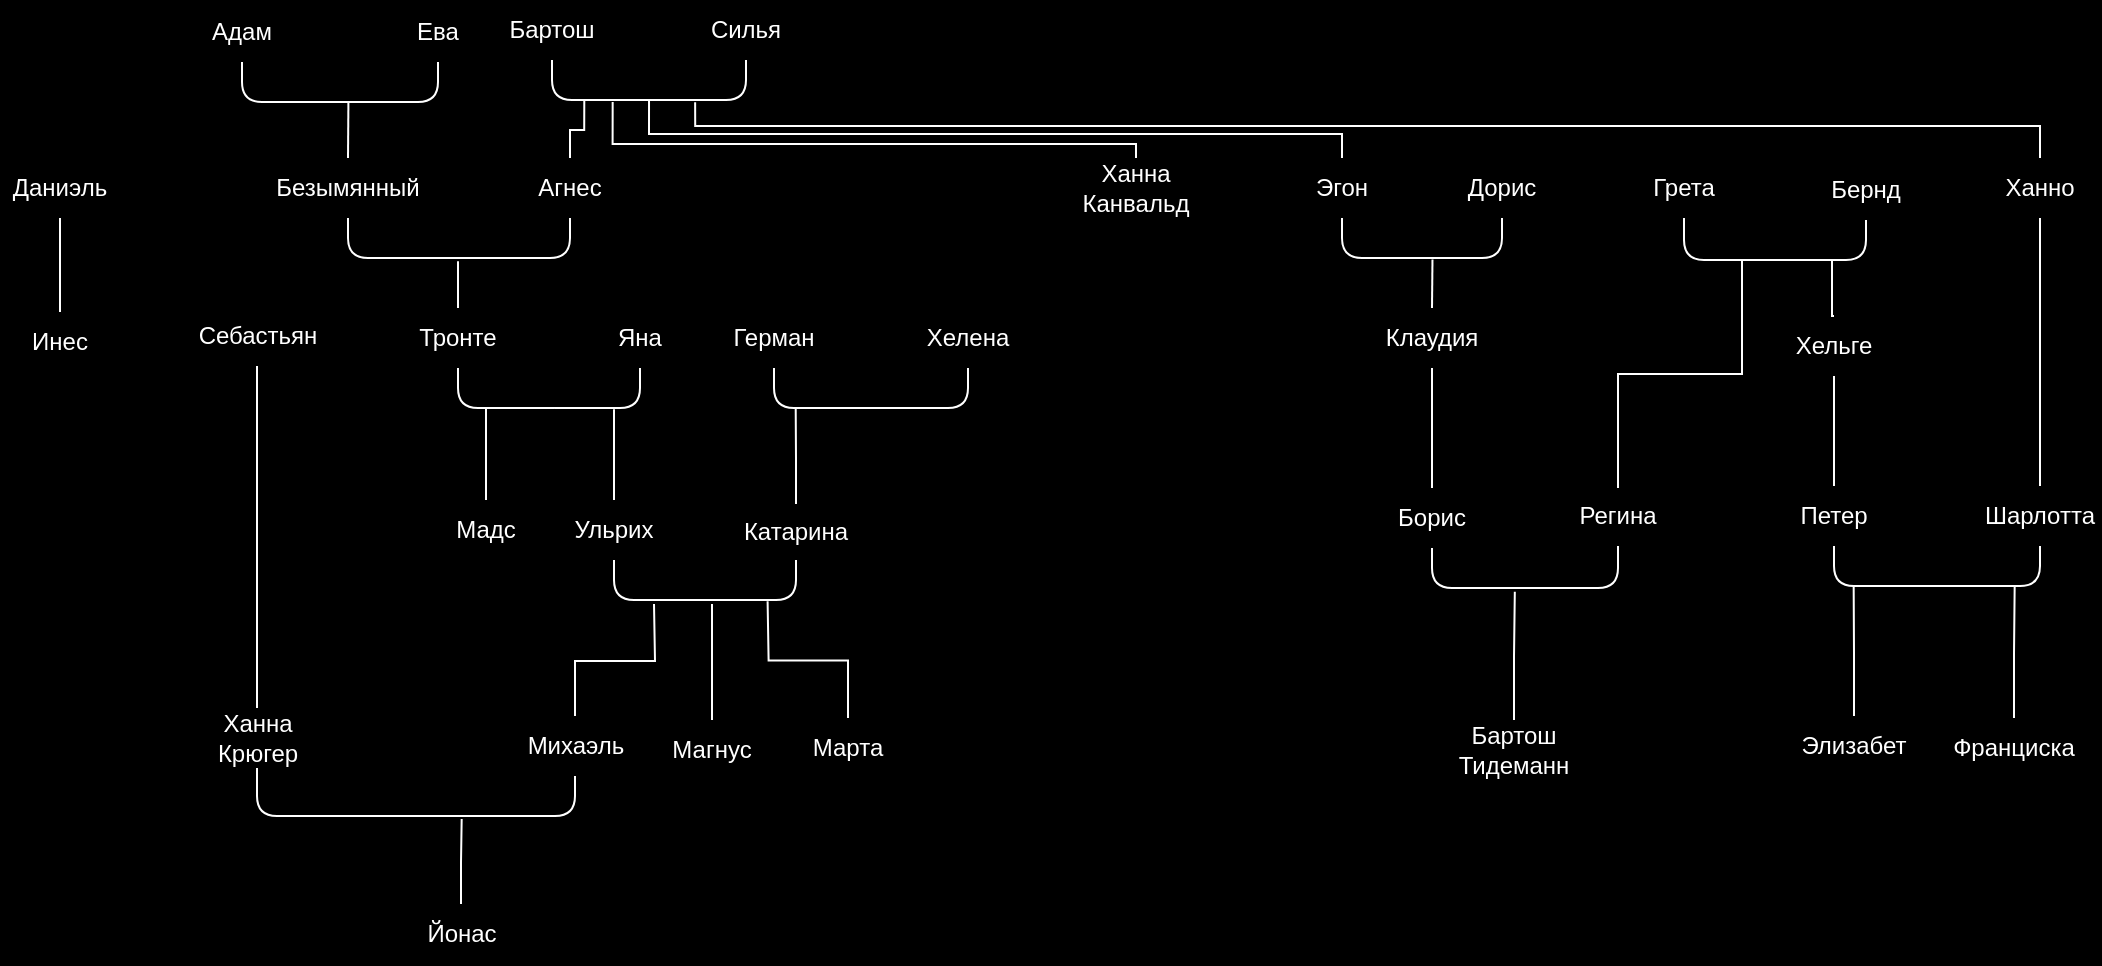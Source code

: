 <mxfile version="22.1.7" type="device">
  <diagram name="Страница — 1" id="YGJfe8i6XJVelw0MhdK4">
    <mxGraphModel dx="1750" dy="818" grid="0" gridSize="10" guides="1" tooltips="1" connect="1" arrows="1" fold="1" page="1" pageScale="1" pageWidth="4681" pageHeight="3300" background="#000000" math="0" shadow="0">
      <root>
        <mxCell id="0" />
        <mxCell id="1" parent="0" />
        <mxCell id="cL92abnfTv1H09jEHnF7-6" style="edgeStyle=orthogonalEdgeStyle;rounded=0;orthogonalLoop=1;jettySize=auto;html=1;exitX=0.5;exitY=1;exitDx=0;exitDy=0;entryX=0.5;entryY=0;entryDx=0;entryDy=0;strokeColor=#FFFFFF;endArrow=none;endFill=0;" edge="1" parent="1" source="cL92abnfTv1H09jEHnF7-4" target="cL92abnfTv1H09jEHnF7-5">
          <mxGeometry relative="1" as="geometry" />
        </mxCell>
        <mxCell id="cL92abnfTv1H09jEHnF7-4" value="&lt;font color=&quot;#ffffff&quot;&gt;Даниэль&lt;/font&gt;" style="text;html=1;strokeColor=none;fillColor=none;align=center;verticalAlign=middle;whiteSpace=wrap;rounded=0;" vertex="1" parent="1">
          <mxGeometry x="877" y="444" width="60" height="30" as="geometry" />
        </mxCell>
        <mxCell id="cL92abnfTv1H09jEHnF7-5" value="&lt;font color=&quot;#ffffff&quot;&gt;Инес&lt;/font&gt;" style="text;html=1;strokeColor=none;fillColor=none;align=center;verticalAlign=middle;whiteSpace=wrap;rounded=0;" vertex="1" parent="1">
          <mxGeometry x="877" y="521" width="60" height="30" as="geometry" />
        </mxCell>
        <mxCell id="cL92abnfTv1H09jEHnF7-10" style="edgeStyle=orthogonalEdgeStyle;rounded=0;orthogonalLoop=1;jettySize=auto;html=1;exitX=0.5;exitY=1;exitDx=0;exitDy=0;entryX=0.5;entryY=0;entryDx=0;entryDy=0;endArrow=none;endFill=0;strokeColor=#ffffff;" edge="1" parent="1" source="cL92abnfTv1H09jEHnF7-8" target="cL92abnfTv1H09jEHnF7-9">
          <mxGeometry relative="1" as="geometry" />
        </mxCell>
        <mxCell id="cL92abnfTv1H09jEHnF7-14" style="edgeStyle=orthogonalEdgeStyle;rounded=1;orthogonalLoop=1;jettySize=auto;html=1;exitX=0.5;exitY=1;exitDx=0;exitDy=0;entryX=0.5;entryY=1;entryDx=0;entryDy=0;strokeColor=#FFFFFF;endArrow=none;endFill=0;" edge="1" parent="1" source="cL92abnfTv1H09jEHnF7-9" target="cL92abnfTv1H09jEHnF7-12">
          <mxGeometry relative="1" as="geometry" />
        </mxCell>
        <mxCell id="cL92abnfTv1H09jEHnF7-9" value="&lt;font color=&quot;#ffffff&quot;&gt;Ханна Крюгер&lt;br&gt;&lt;/font&gt;" style="text;html=1;strokeColor=none;fillColor=none;align=center;verticalAlign=middle;whiteSpace=wrap;rounded=0;" vertex="1" parent="1">
          <mxGeometry x="975.5" y="719" width="60" height="30" as="geometry" />
        </mxCell>
        <mxCell id="cL92abnfTv1H09jEHnF7-41" style="edgeStyle=orthogonalEdgeStyle;rounded=0;orthogonalLoop=1;jettySize=auto;html=1;exitX=0.5;exitY=0;exitDx=0;exitDy=0;endArrow=none;endFill=0;strokeColor=#FFFFFF;" edge="1" parent="1" source="cL92abnfTv1H09jEHnF7-12">
          <mxGeometry relative="1" as="geometry">
            <mxPoint x="1204" y="667" as="targetPoint" />
          </mxGeometry>
        </mxCell>
        <mxCell id="cL92abnfTv1H09jEHnF7-12" value="&lt;font color=&quot;#ffffff&quot;&gt;Михаэль&lt;/font&gt;" style="text;html=1;strokeColor=none;fillColor=none;align=center;verticalAlign=middle;whiteSpace=wrap;rounded=0;" vertex="1" parent="1">
          <mxGeometry x="1134.5" y="723" width="60" height="30" as="geometry" />
        </mxCell>
        <mxCell id="cL92abnfTv1H09jEHnF7-15" style="edgeStyle=orthogonalEdgeStyle;rounded=0;orthogonalLoop=1;jettySize=auto;html=1;exitX=0.5;exitY=0;exitDx=0;exitDy=0;endArrow=none;endFill=0;strokeColor=#FFFFFF;" edge="1" parent="1" source="cL92abnfTv1H09jEHnF7-13">
          <mxGeometry relative="1" as="geometry">
            <mxPoint x="1107.833" y="774.5" as="targetPoint" />
          </mxGeometry>
        </mxCell>
        <mxCell id="cL92abnfTv1H09jEHnF7-13" value="&lt;font color=&quot;#ffffff&quot;&gt;Йонас&lt;/font&gt;" style="text;html=1;strokeColor=none;fillColor=none;align=center;verticalAlign=middle;whiteSpace=wrap;rounded=0;" vertex="1" parent="1">
          <mxGeometry x="1077.5" y="817" width="60" height="30" as="geometry" />
        </mxCell>
        <mxCell id="cL92abnfTv1H09jEHnF7-19" style="edgeStyle=orthogonalEdgeStyle;rounded=1;orthogonalLoop=1;jettySize=auto;html=1;exitX=0.5;exitY=1;exitDx=0;exitDy=0;entryX=0.5;entryY=1;entryDx=0;entryDy=0;strokeColor=#FFFFFF;endArrow=none;endFill=0;" edge="1" parent="1" source="cL92abnfTv1H09jEHnF7-16" target="cL92abnfTv1H09jEHnF7-17">
          <mxGeometry relative="1" as="geometry" />
        </mxCell>
        <mxCell id="cL92abnfTv1H09jEHnF7-16" value="&lt;font color=&quot;#ffffff&quot;&gt;Адам&lt;/font&gt;" style="text;html=1;strokeColor=none;fillColor=none;align=center;verticalAlign=middle;whiteSpace=wrap;rounded=0;" vertex="1" parent="1">
          <mxGeometry x="968" y="366" width="60" height="30" as="geometry" />
        </mxCell>
        <mxCell id="cL92abnfTv1H09jEHnF7-17" value="&lt;font color=&quot;#ffffff&quot;&gt;Ева&lt;/font&gt;" style="text;html=1;strokeColor=none;fillColor=none;align=center;verticalAlign=middle;whiteSpace=wrap;rounded=0;" vertex="1" parent="1">
          <mxGeometry x="1066" y="366" width="60" height="30" as="geometry" />
        </mxCell>
        <mxCell id="cL92abnfTv1H09jEHnF7-20" style="edgeStyle=orthogonalEdgeStyle;rounded=0;orthogonalLoop=1;jettySize=auto;html=1;exitX=0.5;exitY=0;exitDx=0;exitDy=0;endArrow=none;endFill=0;strokeColor=#FFFFFF;" edge="1" parent="1" source="cL92abnfTv1H09jEHnF7-18">
          <mxGeometry relative="1" as="geometry">
            <mxPoint x="1051.2" y="416.4" as="targetPoint" />
          </mxGeometry>
        </mxCell>
        <mxCell id="cL92abnfTv1H09jEHnF7-24" style="edgeStyle=orthogonalEdgeStyle;rounded=1;orthogonalLoop=1;jettySize=auto;html=1;exitX=0.5;exitY=1;exitDx=0;exitDy=0;entryX=0.5;entryY=1;entryDx=0;entryDy=0;strokeColor=#FFFFFF;endArrow=none;endFill=0;" edge="1" parent="1" source="cL92abnfTv1H09jEHnF7-18" target="cL92abnfTv1H09jEHnF7-23">
          <mxGeometry relative="1" as="geometry" />
        </mxCell>
        <mxCell id="cL92abnfTv1H09jEHnF7-18" value="&lt;font color=&quot;#ffffff&quot;&gt;Безымянный&lt;/font&gt;" style="text;html=1;strokeColor=none;fillColor=none;align=center;verticalAlign=middle;whiteSpace=wrap;rounded=0;" vertex="1" parent="1">
          <mxGeometry x="1021" y="444" width="60" height="30" as="geometry" />
        </mxCell>
        <mxCell id="cL92abnfTv1H09jEHnF7-25" style="edgeStyle=orthogonalEdgeStyle;rounded=0;orthogonalLoop=1;jettySize=auto;html=1;exitX=0.5;exitY=0;exitDx=0;exitDy=0;strokeColor=#FFFFFF;endArrow=none;endFill=0;" edge="1" parent="1" source="cL92abnfTv1H09jEHnF7-21">
          <mxGeometry relative="1" as="geometry">
            <mxPoint x="1106" y="495.6" as="targetPoint" />
          </mxGeometry>
        </mxCell>
        <mxCell id="cL92abnfTv1H09jEHnF7-29" style="edgeStyle=orthogonalEdgeStyle;rounded=0;orthogonalLoop=1;jettySize=auto;html=1;exitX=0.5;exitY=1;exitDx=0;exitDy=0;entryX=0.5;entryY=1;entryDx=0;entryDy=0;" edge="1" parent="1" source="cL92abnfTv1H09jEHnF7-21" target="cL92abnfTv1H09jEHnF7-26">
          <mxGeometry relative="1" as="geometry" />
        </mxCell>
        <mxCell id="cL92abnfTv1H09jEHnF7-31" style="edgeStyle=orthogonalEdgeStyle;rounded=1;orthogonalLoop=1;jettySize=auto;html=1;exitX=0.5;exitY=1;exitDx=0;exitDy=0;entryX=0.5;entryY=1;entryDx=0;entryDy=0;endArrow=none;endFill=0;strokeColor=#ffffff;" edge="1" parent="1" source="cL92abnfTv1H09jEHnF7-21" target="cL92abnfTv1H09jEHnF7-26">
          <mxGeometry relative="1" as="geometry" />
        </mxCell>
        <mxCell id="cL92abnfTv1H09jEHnF7-21" value="&lt;font color=&quot;#ffffff&quot;&gt;Тронте&lt;/font&gt;" style="text;html=1;strokeColor=none;fillColor=none;align=center;verticalAlign=middle;whiteSpace=wrap;rounded=0;" vertex="1" parent="1">
          <mxGeometry x="1076" y="519" width="60" height="30" as="geometry" />
        </mxCell>
        <mxCell id="cL92abnfTv1H09jEHnF7-54" style="edgeStyle=orthogonalEdgeStyle;rounded=0;orthogonalLoop=1;jettySize=auto;html=1;strokeColor=#FFFFFF;endArrow=none;endFill=0;" edge="1" parent="1">
          <mxGeometry relative="1" as="geometry">
            <mxPoint x="1169.143" y="415" as="targetPoint" />
            <mxPoint x="1162" y="444" as="sourcePoint" />
            <Array as="points">
              <mxPoint x="1162" y="430" />
              <mxPoint x="1169" y="430" />
            </Array>
          </mxGeometry>
        </mxCell>
        <mxCell id="cL92abnfTv1H09jEHnF7-23" value="&lt;font color=&quot;#ffffff&quot;&gt;Агнес&lt;/font&gt;" style="text;html=1;strokeColor=none;fillColor=none;align=center;verticalAlign=middle;whiteSpace=wrap;rounded=0;" vertex="1" parent="1">
          <mxGeometry x="1132" y="444" width="60" height="30" as="geometry" />
        </mxCell>
        <mxCell id="cL92abnfTv1H09jEHnF7-26" value="&lt;font color=&quot;#ffffff&quot;&gt;Яна&lt;/font&gt;" style="text;html=1;strokeColor=none;fillColor=none;align=center;verticalAlign=middle;whiteSpace=wrap;rounded=0;" vertex="1" parent="1">
          <mxGeometry x="1167" y="519" width="60" height="30" as="geometry" />
        </mxCell>
        <mxCell id="cL92abnfTv1H09jEHnF7-32" style="edgeStyle=orthogonalEdgeStyle;rounded=0;orthogonalLoop=1;jettySize=auto;html=1;exitX=0.5;exitY=0;exitDx=0;exitDy=0;" edge="1" parent="1" source="cL92abnfTv1H09jEHnF7-27">
          <mxGeometry relative="1" as="geometry">
            <mxPoint x="1154.167" y="569.333" as="targetPoint" />
          </mxGeometry>
        </mxCell>
        <mxCell id="cL92abnfTv1H09jEHnF7-34" style="edgeStyle=orthogonalEdgeStyle;rounded=0;orthogonalLoop=1;jettySize=auto;html=1;exitX=0.5;exitY=0;exitDx=0;exitDy=0;endArrow=none;endFill=0;strokeColor=#FFFFFF;" edge="1" parent="1" source="cL92abnfTv1H09jEHnF7-27">
          <mxGeometry relative="1" as="geometry">
            <mxPoint x="1120" y="569" as="targetPoint" />
            <Array as="points">
              <mxPoint x="1120" y="569" />
            </Array>
          </mxGeometry>
        </mxCell>
        <mxCell id="cL92abnfTv1H09jEHnF7-27" value="&lt;font color=&quot;#ffffff&quot;&gt;Мадс&lt;/font&gt;" style="text;html=1;strokeColor=none;fillColor=none;align=center;verticalAlign=middle;whiteSpace=wrap;rounded=0;" vertex="1" parent="1">
          <mxGeometry x="1090" y="615" width="60" height="30" as="geometry" />
        </mxCell>
        <mxCell id="cL92abnfTv1H09jEHnF7-35" style="edgeStyle=orthogonalEdgeStyle;rounded=0;orthogonalLoop=1;jettySize=auto;html=1;exitX=0.5;exitY=0;exitDx=0;exitDy=0;endArrow=none;endFill=0;strokeColor=#FFFFFF;" edge="1" parent="1" source="cL92abnfTv1H09jEHnF7-28">
          <mxGeometry relative="1" as="geometry">
            <mxPoint x="1184" y="569.667" as="targetPoint" />
          </mxGeometry>
        </mxCell>
        <mxCell id="cL92abnfTv1H09jEHnF7-40" style="edgeStyle=orthogonalEdgeStyle;rounded=1;orthogonalLoop=1;jettySize=auto;html=1;exitX=0.5;exitY=1;exitDx=0;exitDy=0;entryX=0.5;entryY=1;entryDx=0;entryDy=0;strokeColor=#FFFFFF;endArrow=none;endFill=0;" edge="1" parent="1" source="cL92abnfTv1H09jEHnF7-28" target="cL92abnfTv1H09jEHnF7-36">
          <mxGeometry relative="1" as="geometry" />
        </mxCell>
        <mxCell id="cL92abnfTv1H09jEHnF7-28" value="&lt;font color=&quot;#ffffff&quot;&gt;Ульрих&lt;/font&gt;" style="text;html=1;strokeColor=none;fillColor=none;align=center;verticalAlign=middle;whiteSpace=wrap;rounded=0;" vertex="1" parent="1">
          <mxGeometry x="1154" y="615" width="60" height="30" as="geometry" />
        </mxCell>
        <mxCell id="cL92abnfTv1H09jEHnF7-48" style="edgeStyle=orthogonalEdgeStyle;rounded=0;orthogonalLoop=1;jettySize=auto;html=1;exitX=0.5;exitY=0;exitDx=0;exitDy=0;endArrow=none;endFill=0;strokeColor=#FFFFFF;" edge="1" parent="1" source="cL92abnfTv1H09jEHnF7-36">
          <mxGeometry relative="1" as="geometry">
            <mxPoint x="1274.857" y="569.286" as="targetPoint" />
          </mxGeometry>
        </mxCell>
        <mxCell id="cL92abnfTv1H09jEHnF7-36" value="&lt;font color=&quot;#ffffff&quot;&gt;Катарина&lt;/font&gt;" style="text;html=1;strokeColor=none;fillColor=none;align=center;verticalAlign=middle;whiteSpace=wrap;rounded=0;" vertex="1" parent="1">
          <mxGeometry x="1245" y="617" width="60" height="28" as="geometry" />
        </mxCell>
        <mxCell id="cL92abnfTv1H09jEHnF7-43" style="edgeStyle=orthogonalEdgeStyle;rounded=0;orthogonalLoop=1;jettySize=auto;html=1;exitX=0.5;exitY=0;exitDx=0;exitDy=0;strokeColor=#FFFFFF;endArrow=none;endFill=0;" edge="1" parent="1" source="cL92abnfTv1H09jEHnF7-37">
          <mxGeometry relative="1" as="geometry">
            <mxPoint x="1260.8" y="665.6" as="targetPoint" />
          </mxGeometry>
        </mxCell>
        <mxCell id="cL92abnfTv1H09jEHnF7-37" value="&lt;font color=&quot;#ffffff&quot;&gt;Марта&lt;/font&gt;" style="text;html=1;strokeColor=none;fillColor=none;align=center;verticalAlign=middle;whiteSpace=wrap;rounded=0;" vertex="1" parent="1">
          <mxGeometry x="1271" y="724" width="60" height="30" as="geometry" />
        </mxCell>
        <mxCell id="cL92abnfTv1H09jEHnF7-42" style="edgeStyle=orthogonalEdgeStyle;rounded=0;orthogonalLoop=1;jettySize=auto;html=1;exitX=0.5;exitY=0;exitDx=0;exitDy=0;strokeColor=#FFFFFF;endArrow=none;endFill=0;" edge="1" parent="1" source="cL92abnfTv1H09jEHnF7-38">
          <mxGeometry relative="1" as="geometry">
            <mxPoint x="1233" y="667" as="targetPoint" />
            <Array as="points">
              <mxPoint x="1233" y="725" />
            </Array>
          </mxGeometry>
        </mxCell>
        <mxCell id="cL92abnfTv1H09jEHnF7-38" value="&lt;font color=&quot;#ffffff&quot;&gt;Магнус&lt;/font&gt;" style="text;html=1;strokeColor=none;fillColor=none;align=center;verticalAlign=middle;whiteSpace=wrap;rounded=0;" vertex="1" parent="1">
          <mxGeometry x="1203" y="725" width="60" height="30" as="geometry" />
        </mxCell>
        <mxCell id="cL92abnfTv1H09jEHnF7-44" value="&lt;font color=&quot;#ffffff&quot;&gt;Хелена&lt;/font&gt;" style="text;html=1;strokeColor=none;fillColor=none;align=center;verticalAlign=middle;whiteSpace=wrap;rounded=0;" vertex="1" parent="1">
          <mxGeometry x="1331" y="519" width="60" height="30" as="geometry" />
        </mxCell>
        <mxCell id="cL92abnfTv1H09jEHnF7-47" style="edgeStyle=orthogonalEdgeStyle;rounded=1;orthogonalLoop=1;jettySize=auto;html=1;exitX=0.5;exitY=1;exitDx=0;exitDy=0;entryX=0.5;entryY=1;entryDx=0;entryDy=0;strokeColor=#ffffff;endArrow=none;endFill=0;" edge="1" parent="1" source="cL92abnfTv1H09jEHnF7-45" target="cL92abnfTv1H09jEHnF7-44">
          <mxGeometry relative="1" as="geometry" />
        </mxCell>
        <mxCell id="cL92abnfTv1H09jEHnF7-45" value="&lt;font color=&quot;#ffffff&quot;&gt;Герман&lt;/font&gt;" style="text;html=1;strokeColor=none;fillColor=none;align=center;verticalAlign=middle;whiteSpace=wrap;rounded=0;" vertex="1" parent="1">
          <mxGeometry x="1234" y="519" width="60" height="30" as="geometry" />
        </mxCell>
        <mxCell id="cL92abnfTv1H09jEHnF7-50" value="&lt;font color=&quot;#ffffff&quot;&gt;Силья&lt;br&gt;&lt;/font&gt;" style="text;html=1;strokeColor=none;fillColor=none;align=center;verticalAlign=middle;whiteSpace=wrap;rounded=0;" vertex="1" parent="1">
          <mxGeometry x="1220" y="365" width="60" height="30" as="geometry" />
        </mxCell>
        <mxCell id="cL92abnfTv1H09jEHnF7-51" style="edgeStyle=orthogonalEdgeStyle;rounded=1;orthogonalLoop=1;jettySize=auto;html=1;exitX=0.5;exitY=1;exitDx=0;exitDy=0;entryX=0.5;entryY=1;entryDx=0;entryDy=0;strokeColor=#ffffff;endArrow=none;endFill=0;" edge="1" parent="1" source="cL92abnfTv1H09jEHnF7-52" target="cL92abnfTv1H09jEHnF7-50">
          <mxGeometry relative="1" as="geometry" />
        </mxCell>
        <mxCell id="cL92abnfTv1H09jEHnF7-52" value="&lt;font color=&quot;#ffffff&quot;&gt;Бартош&lt;/font&gt;" style="text;html=1;strokeColor=none;fillColor=none;align=center;verticalAlign=middle;whiteSpace=wrap;rounded=0;" vertex="1" parent="1">
          <mxGeometry x="1123" y="365" width="60" height="30" as="geometry" />
        </mxCell>
        <mxCell id="cL92abnfTv1H09jEHnF7-56" style="edgeStyle=orthogonalEdgeStyle;rounded=0;orthogonalLoop=1;jettySize=auto;html=1;exitX=0.5;exitY=0;exitDx=0;exitDy=0;strokeColor=#FFFFFF;endArrow=none;endFill=0;" edge="1" parent="1" source="cL92abnfTv1H09jEHnF7-55">
          <mxGeometry relative="1" as="geometry">
            <mxPoint x="1224.571" y="416.143" as="targetPoint" />
            <Array as="points">
              <mxPoint x="1897" y="428" />
              <mxPoint x="1225" y="428" />
            </Array>
          </mxGeometry>
        </mxCell>
        <mxCell id="cL92abnfTv1H09jEHnF7-58" style="edgeStyle=orthogonalEdgeStyle;rounded=0;orthogonalLoop=1;jettySize=auto;html=1;exitX=0.5;exitY=1;exitDx=0;exitDy=0;entryX=0.5;entryY=0;entryDx=0;entryDy=0;endArrow=none;endFill=0;strokeColor=#FFFFFF;" edge="1" parent="1" source="cL92abnfTv1H09jEHnF7-55" target="cL92abnfTv1H09jEHnF7-57">
          <mxGeometry relative="1" as="geometry" />
        </mxCell>
        <mxCell id="cL92abnfTv1H09jEHnF7-55" value="&lt;font color=&quot;#ffffff&quot;&gt;Ханно&lt;/font&gt;" style="text;html=1;strokeColor=none;fillColor=none;align=center;verticalAlign=middle;whiteSpace=wrap;rounded=0;" vertex="1" parent="1">
          <mxGeometry x="1867" y="444" width="60" height="30" as="geometry" />
        </mxCell>
        <mxCell id="cL92abnfTv1H09jEHnF7-62" style="edgeStyle=orthogonalEdgeStyle;rounded=1;orthogonalLoop=1;jettySize=auto;html=1;exitX=0.5;exitY=1;exitDx=0;exitDy=0;entryX=0.5;entryY=1;entryDx=0;entryDy=0;strokeColor=#FFFFFF;endArrow=none;endFill=0;" edge="1" parent="1" source="cL92abnfTv1H09jEHnF7-57" target="cL92abnfTv1H09jEHnF7-59">
          <mxGeometry relative="1" as="geometry" />
        </mxCell>
        <mxCell id="cL92abnfTv1H09jEHnF7-57" value="&lt;font color=&quot;#ffffff&quot;&gt;Шарлотта&lt;/font&gt;" style="text;html=1;strokeColor=none;fillColor=none;align=center;verticalAlign=middle;whiteSpace=wrap;rounded=0;" vertex="1" parent="1">
          <mxGeometry x="1867" y="608" width="60" height="30" as="geometry" />
        </mxCell>
        <mxCell id="cL92abnfTv1H09jEHnF7-59" value="&lt;font color=&quot;#ffffff&quot;&gt;Петер&lt;/font&gt;" style="text;html=1;strokeColor=none;fillColor=none;align=center;verticalAlign=middle;whiteSpace=wrap;rounded=0;" vertex="1" parent="1">
          <mxGeometry x="1764" y="608" width="60" height="30" as="geometry" />
        </mxCell>
        <mxCell id="cL92abnfTv1H09jEHnF7-63" style="edgeStyle=orthogonalEdgeStyle;rounded=0;orthogonalLoop=1;jettySize=auto;html=1;exitX=0.5;exitY=0;exitDx=0;exitDy=0;endArrow=none;endFill=0;strokeColor=#FFFFFF;" edge="1" parent="1" source="cL92abnfTv1H09jEHnF7-60">
          <mxGeometry relative="1" as="geometry">
            <mxPoint x="1803.833" y="658.167" as="targetPoint" />
          </mxGeometry>
        </mxCell>
        <mxCell id="cL92abnfTv1H09jEHnF7-60" value="&lt;font color=&quot;#ffffff&quot;&gt;Элизабет&lt;/font&gt;" style="text;html=1;strokeColor=none;fillColor=none;align=center;verticalAlign=middle;whiteSpace=wrap;rounded=0;" vertex="1" parent="1">
          <mxGeometry x="1774" y="723" width="60" height="30" as="geometry" />
        </mxCell>
        <mxCell id="cL92abnfTv1H09jEHnF7-64" style="edgeStyle=orthogonalEdgeStyle;rounded=0;orthogonalLoop=1;jettySize=auto;html=1;exitX=0.5;exitY=0;exitDx=0;exitDy=0;strokeColor=#FFFFFF;endArrow=none;endFill=0;" edge="1" parent="1" source="cL92abnfTv1H09jEHnF7-61">
          <mxGeometry relative="1" as="geometry">
            <mxPoint x="1884.333" y="658.167" as="targetPoint" />
          </mxGeometry>
        </mxCell>
        <mxCell id="cL92abnfTv1H09jEHnF7-61" value="&lt;font color=&quot;#ffffff&quot;&gt;Франциска&lt;/font&gt;" style="text;html=1;strokeColor=none;fillColor=none;align=center;verticalAlign=middle;whiteSpace=wrap;rounded=0;" vertex="1" parent="1">
          <mxGeometry x="1854" y="724" width="60" height="30" as="geometry" />
        </mxCell>
        <mxCell id="cL92abnfTv1H09jEHnF7-67" value="" style="edgeStyle=orthogonalEdgeStyle;rounded=0;orthogonalLoop=1;jettySize=auto;html=1;" edge="1" parent="1" source="cL92abnfTv1H09jEHnF7-65" target="cL92abnfTv1H09jEHnF7-66">
          <mxGeometry relative="1" as="geometry" />
        </mxCell>
        <mxCell id="cL92abnfTv1H09jEHnF7-85" style="edgeStyle=orthogonalEdgeStyle;rounded=1;orthogonalLoop=1;jettySize=auto;html=1;exitX=0.5;exitY=1;exitDx=0;exitDy=0;entryX=0.5;entryY=1;entryDx=0;entryDy=0;strokeColor=#FFFFFF;endArrow=none;endFill=0;" edge="1" parent="1" source="cL92abnfTv1H09jEHnF7-65" target="cL92abnfTv1H09jEHnF7-84">
          <mxGeometry relative="1" as="geometry" />
        </mxCell>
        <mxCell id="cL92abnfTv1H09jEHnF7-65" value="&lt;font color=&quot;#ffffff&quot;&gt;Грета&lt;/font&gt;" style="text;html=1;strokeColor=none;fillColor=none;align=center;verticalAlign=middle;whiteSpace=wrap;rounded=0;" vertex="1" parent="1">
          <mxGeometry x="1689" y="444" width="60" height="30" as="geometry" />
        </mxCell>
        <mxCell id="cL92abnfTv1H09jEHnF7-69" style="edgeStyle=orthogonalEdgeStyle;rounded=0;orthogonalLoop=1;jettySize=auto;html=1;exitX=0.5;exitY=1;exitDx=0;exitDy=0;entryX=0.5;entryY=0;entryDx=0;entryDy=0;endArrow=none;endFill=0;strokeColor=#FFFFFF;" edge="1" parent="1" source="cL92abnfTv1H09jEHnF7-66" target="cL92abnfTv1H09jEHnF7-59">
          <mxGeometry relative="1" as="geometry" />
        </mxCell>
        <mxCell id="cL92abnfTv1H09jEHnF7-86" style="edgeStyle=orthogonalEdgeStyle;rounded=0;orthogonalLoop=1;jettySize=auto;html=1;exitX=0.5;exitY=0;exitDx=0;exitDy=0;endArrow=none;endFill=0;strokeColor=#FFFFFF;" edge="1" parent="1" source="cL92abnfTv1H09jEHnF7-66">
          <mxGeometry relative="1" as="geometry">
            <mxPoint x="1793" y="495" as="targetPoint" />
            <Array as="points">
              <mxPoint x="1793" y="523" />
              <mxPoint x="1793" y="496" />
            </Array>
          </mxGeometry>
        </mxCell>
        <mxCell id="cL92abnfTv1H09jEHnF7-66" value="&lt;font color=&quot;#ffffff&quot;&gt;Хельге&lt;/font&gt;" style="text;html=1;strokeColor=none;fillColor=none;align=center;verticalAlign=middle;whiteSpace=wrap;rounded=0;" vertex="1" parent="1">
          <mxGeometry x="1764" y="523" width="60" height="30" as="geometry" />
        </mxCell>
        <mxCell id="cL92abnfTv1H09jEHnF7-72" style="edgeStyle=orthogonalEdgeStyle;rounded=0;orthogonalLoop=1;jettySize=auto;html=1;exitX=0.5;exitY=0;exitDx=0;exitDy=0;strokeColor=#ffffff;endArrow=none;endFill=0;" edge="1" parent="1" source="cL92abnfTv1H09jEHnF7-70">
          <mxGeometry relative="1" as="geometry">
            <mxPoint x="1183.333" y="416" as="targetPoint" />
            <Array as="points">
              <mxPoint x="1445" y="437" />
              <mxPoint x="1183" y="437" />
            </Array>
          </mxGeometry>
        </mxCell>
        <mxCell id="cL92abnfTv1H09jEHnF7-70" value="&lt;font color=&quot;#ffffff&quot;&gt;Ханна Канвальд&lt;br&gt;&lt;/font&gt;" style="text;html=1;strokeColor=none;fillColor=none;align=center;verticalAlign=middle;whiteSpace=wrap;rounded=0;" vertex="1" parent="1">
          <mxGeometry x="1415" y="444" width="60" height="30" as="geometry" />
        </mxCell>
        <mxCell id="cL92abnfTv1H09jEHnF7-73" style="edgeStyle=orthogonalEdgeStyle;rounded=0;orthogonalLoop=1;jettySize=auto;html=1;exitX=0.5;exitY=0;exitDx=0;exitDy=0;strokeColor=#ffffff;endArrow=none;endFill=0;" edge="1" parent="1" source="cL92abnfTv1H09jEHnF7-71">
          <mxGeometry relative="1" as="geometry">
            <mxPoint x="1201.517" y="415.483" as="targetPoint" />
            <Array as="points">
              <mxPoint x="1548" y="432" />
              <mxPoint x="1202" y="432" />
            </Array>
          </mxGeometry>
        </mxCell>
        <mxCell id="cL92abnfTv1H09jEHnF7-77" style="edgeStyle=orthogonalEdgeStyle;rounded=1;orthogonalLoop=1;jettySize=auto;html=1;exitX=0.5;exitY=1;exitDx=0;exitDy=0;entryX=0.5;entryY=1;entryDx=0;entryDy=0;endArrow=none;endFill=0;strokeColor=#FFFFFF;" edge="1" parent="1" source="cL92abnfTv1H09jEHnF7-71" target="cL92abnfTv1H09jEHnF7-76">
          <mxGeometry relative="1" as="geometry" />
        </mxCell>
        <mxCell id="cL92abnfTv1H09jEHnF7-71" value="&lt;font color=&quot;#ffffff&quot;&gt;Эгон&lt;/font&gt;" style="text;html=1;strokeColor=none;fillColor=none;align=center;verticalAlign=middle;whiteSpace=wrap;rounded=0;" vertex="1" parent="1">
          <mxGeometry x="1518" y="444" width="60" height="30" as="geometry" />
        </mxCell>
        <mxCell id="cL92abnfTv1H09jEHnF7-78" style="edgeStyle=orthogonalEdgeStyle;rounded=0;orthogonalLoop=1;jettySize=auto;html=1;exitX=0.5;exitY=0;exitDx=0;exitDy=0;strokeColor=#ffffff;endArrow=none;endFill=0;" edge="1" parent="1" source="cL92abnfTv1H09jEHnF7-74">
          <mxGeometry relative="1" as="geometry">
            <mxPoint x="1593.241" y="494.793" as="targetPoint" />
          </mxGeometry>
        </mxCell>
        <mxCell id="cL92abnfTv1H09jEHnF7-80" style="edgeStyle=orthogonalEdgeStyle;rounded=0;orthogonalLoop=1;jettySize=auto;html=1;exitX=0.5;exitY=1;exitDx=0;exitDy=0;entryX=0.5;entryY=0;entryDx=0;entryDy=0;endArrow=none;endFill=0;strokeColor=#FFFFFF;" edge="1" parent="1" source="cL92abnfTv1H09jEHnF7-74" target="cL92abnfTv1H09jEHnF7-79">
          <mxGeometry relative="1" as="geometry" />
        </mxCell>
        <mxCell id="cL92abnfTv1H09jEHnF7-74" value="&lt;font color=&quot;#ffffff&quot;&gt;Клаудия&lt;/font&gt;" style="text;html=1;strokeColor=none;fillColor=none;align=center;verticalAlign=middle;whiteSpace=wrap;rounded=0;" vertex="1" parent="1">
          <mxGeometry x="1563" y="519" width="60" height="30" as="geometry" />
        </mxCell>
        <mxCell id="cL92abnfTv1H09jEHnF7-76" value="&lt;font color=&quot;#ffffff&quot;&gt;Дорис&lt;/font&gt;" style="text;html=1;strokeColor=none;fillColor=none;align=center;verticalAlign=middle;whiteSpace=wrap;rounded=0;" vertex="1" parent="1">
          <mxGeometry x="1598" y="444" width="60" height="30" as="geometry" />
        </mxCell>
        <mxCell id="cL92abnfTv1H09jEHnF7-90" style="edgeStyle=orthogonalEdgeStyle;rounded=1;orthogonalLoop=1;jettySize=auto;html=1;exitX=0.5;exitY=1;exitDx=0;exitDy=0;entryX=0.5;entryY=1;entryDx=0;entryDy=0;strokeColor=#FFFFFF;endArrow=none;endFill=0;" edge="1" parent="1" source="cL92abnfTv1H09jEHnF7-79" target="cL92abnfTv1H09jEHnF7-87">
          <mxGeometry relative="1" as="geometry" />
        </mxCell>
        <mxCell id="cL92abnfTv1H09jEHnF7-79" value="&lt;font color=&quot;#ffffff&quot;&gt;Борис&lt;/font&gt;" style="text;html=1;strokeColor=none;fillColor=none;align=center;verticalAlign=middle;whiteSpace=wrap;rounded=0;" vertex="1" parent="1">
          <mxGeometry x="1563" y="609" width="60" height="30" as="geometry" />
        </mxCell>
        <mxCell id="cL92abnfTv1H09jEHnF7-84" value="&lt;font color=&quot;#ffffff&quot;&gt;Бернд&lt;/font&gt;" style="text;html=1;strokeColor=none;fillColor=none;align=center;verticalAlign=middle;whiteSpace=wrap;rounded=0;" vertex="1" parent="1">
          <mxGeometry x="1780" y="445" width="60" height="30" as="geometry" />
        </mxCell>
        <mxCell id="cL92abnfTv1H09jEHnF7-88" style="edgeStyle=orthogonalEdgeStyle;rounded=0;orthogonalLoop=1;jettySize=auto;html=1;exitX=0.5;exitY=0;exitDx=0;exitDy=0;strokeColor=#ffffff;endArrow=none;endFill=0;" edge="1" parent="1">
          <mxGeometry relative="1" as="geometry">
            <mxPoint x="1748" y="498" as="targetPoint" />
            <mxPoint x="1686" y="609.0" as="sourcePoint" />
            <Array as="points">
              <mxPoint x="1686" y="552" />
              <mxPoint x="1748" y="552" />
              <mxPoint x="1748" y="495" />
            </Array>
          </mxGeometry>
        </mxCell>
        <mxCell id="cL92abnfTv1H09jEHnF7-87" value="&lt;font color=&quot;#ffffff&quot;&gt;Регина&lt;/font&gt;" style="text;html=1;strokeColor=none;fillColor=none;align=center;verticalAlign=middle;whiteSpace=wrap;rounded=0;" vertex="1" parent="1">
          <mxGeometry x="1656" y="608" width="60" height="30" as="geometry" />
        </mxCell>
        <mxCell id="cL92abnfTv1H09jEHnF7-8" value="&lt;font color=&quot;#ffffff&quot;&gt;Себастьян&lt;/font&gt;" style="text;html=1;strokeColor=none;fillColor=none;align=center;verticalAlign=middle;whiteSpace=wrap;rounded=0;" vertex="1" parent="1">
          <mxGeometry x="975.5" y="518" width="60" height="30" as="geometry" />
        </mxCell>
        <mxCell id="cL92abnfTv1H09jEHnF7-93" style="edgeStyle=orthogonalEdgeStyle;rounded=0;orthogonalLoop=1;jettySize=auto;html=1;exitX=0.5;exitY=0;exitDx=0;exitDy=0;strokeColor=#FFFFFF;endArrow=none;endFill=0;" edge="1" parent="1" source="cL92abnfTv1H09jEHnF7-92">
          <mxGeometry relative="1" as="geometry">
            <mxPoint x="1634.412" y="660.824" as="targetPoint" />
          </mxGeometry>
        </mxCell>
        <mxCell id="cL92abnfTv1H09jEHnF7-92" value="&lt;font color=&quot;#ffffff&quot;&gt;Бартош Тидеманн&lt;br&gt;&lt;/font&gt;" style="text;html=1;strokeColor=none;fillColor=none;align=center;verticalAlign=middle;whiteSpace=wrap;rounded=0;" vertex="1" parent="1">
          <mxGeometry x="1604" y="725" width="60" height="30" as="geometry" />
        </mxCell>
      </root>
    </mxGraphModel>
  </diagram>
</mxfile>
